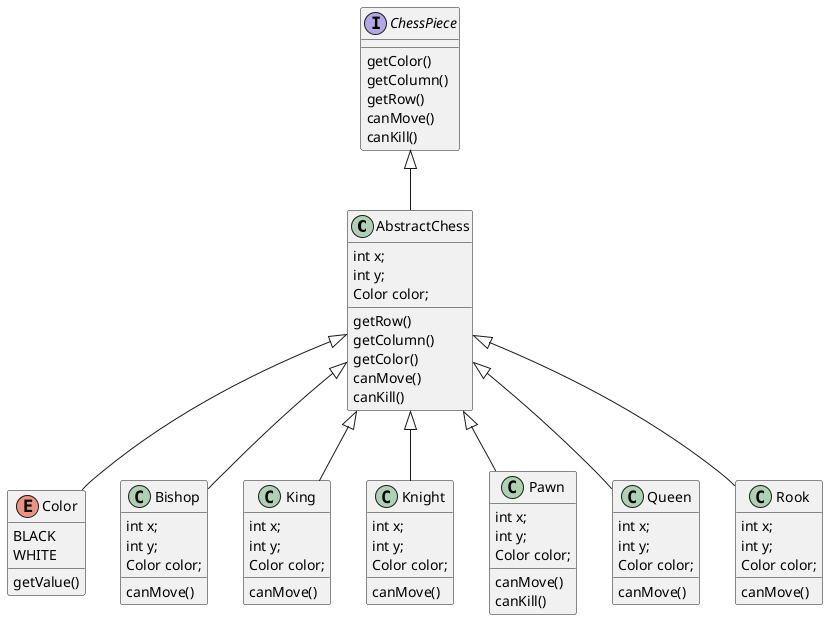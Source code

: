 @startuml
'https://plantuml.com/class-diagram

abstract class AbstractChess
interface ChessPiece
enum Color
class Bishop
class King
class Knight
class Pawn
class Queen
class Rook

ChessPiece <|-- AbstractChess

AbstractChess <|-- Bishop
AbstractChess <|-- King
AbstractChess <|-- Queen
AbstractChess <|-- Knight
AbstractChess <|-- Pawn
AbstractChess <|-- Rook
AbstractChess <|-- Color

interface ChessPiece {
getColor()
getColumn()
getRow()
canMove()
canKill()
}

class AbstractChess {
int x;
int y;
Color color;
getRow()
getColumn()
getColor()
canMove()
canKill()
}

enum Color {
BLACK
WHITE
getValue()
}

class Bishop {
int x;
int y;
Color color;
canMove()
}

class Queen {
int x;
int y;
Color color;
canMove()
}

class King {
int x;
int y;
Color color;
canMove()
}

class Rook {
int x;
int y;
Color color;
canMove()
}

class Knight {
int x;
int y;
Color color;
canMove()
}

class Pawn {
int x;
int y;
Color color;
canMove()
canKill()
}
@enduml